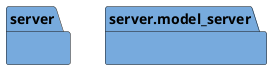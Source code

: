 @startuml packages
set namespaceSeparator none
package "server" as server #77AADD {
}
package "server.model_server" as server.model_server #77AADD {
}
@enduml
